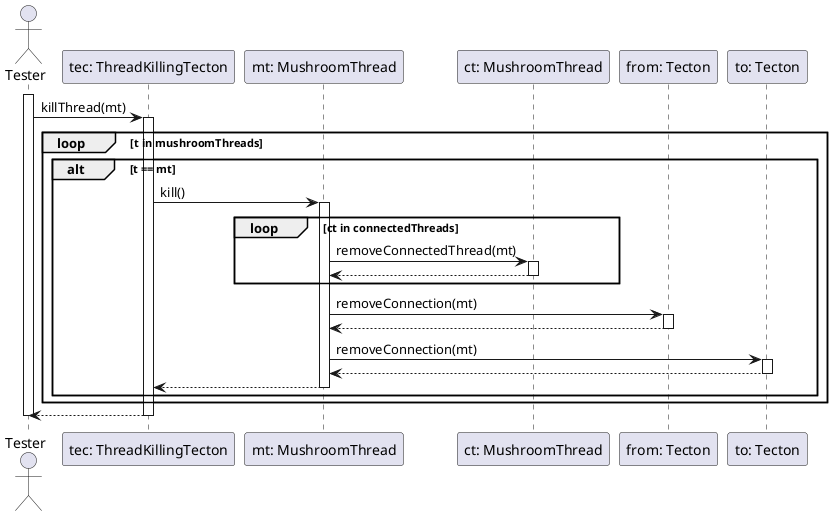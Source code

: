 @startuml threadKillingTectonKillThreadTest

actor "Tester" as tst
participant "tec: ThreadKillingTecton" as tec
participant "mt: MushroomThread" as mt
participant "ct: MushroomThread" as ct
participant "from: Tecton" as from
participant "to: Tecton" as to

activate tst

tst -> tec: killThread(mt)
activate tec

loop t in mushroomThreads
    alt t == mt
        tec -> mt: kill()
        activate mt

        loop ct in connectedThreads
            mt -> ct: removeConnectedThread(mt)
            activate ct

            mt <-- ct
            deactivate ct
        end

        mt -> from: removeConnection(mt)
        activate from

        mt <-- from
        deactivate from

        mt -> to: removeConnection(mt)
        activate to

        mt <-- to
        deactivate to

        tec <-- mt
        deactivate mt
    end
end

tst <-- tec
deactivate tec

deactivate tst

@enduml